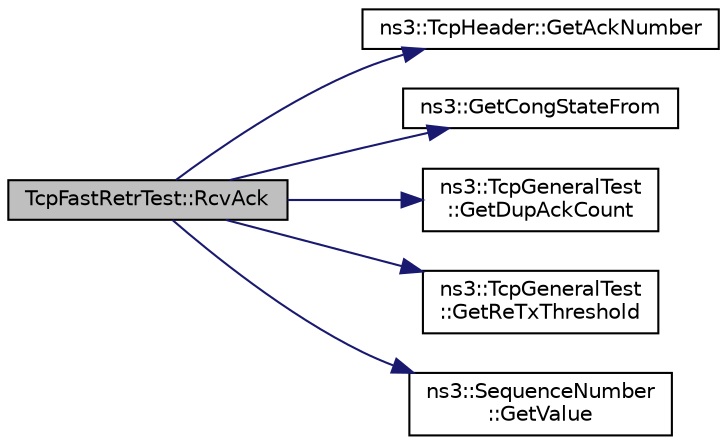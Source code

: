 digraph "TcpFastRetrTest::RcvAck"
{
 // LATEX_PDF_SIZE
  edge [fontname="Helvetica",fontsize="10",labelfontname="Helvetica",labelfontsize="10"];
  node [fontname="Helvetica",fontsize="10",shape=record];
  rankdir="LR";
  Node1 [label="TcpFastRetrTest::RcvAck",height=0.2,width=0.4,color="black", fillcolor="grey75", style="filled", fontcolor="black",tooltip="Received ack."];
  Node1 -> Node2 [color="midnightblue",fontsize="10",style="solid",fontname="Helvetica"];
  Node2 [label="ns3::TcpHeader::GetAckNumber",height=0.2,width=0.4,color="black", fillcolor="white", style="filled",URL="$classns3_1_1_tcp_header.html#adc8bd17b9053c53f67f3be71adbb2e54",tooltip="Get the ACK number."];
  Node1 -> Node3 [color="midnightblue",fontsize="10",style="solid",fontname="Helvetica"];
  Node3 [label="ns3::GetCongStateFrom",height=0.2,width=0.4,color="black", fillcolor="white", style="filled",URL="$group__tests.html#ga754ba534fba0aeb1e923326d7c49a7d3",tooltip="Convenience function to retrieve the ACK state from a TCB."];
  Node1 -> Node4 [color="midnightblue",fontsize="10",style="solid",fontname="Helvetica"];
  Node4 [label="ns3::TcpGeneralTest\l::GetDupAckCount",height=0.2,width=0.4,color="black", fillcolor="white", style="filled",URL="$classns3_1_1_tcp_general_test.html#a611c694a4584d9cb3bea28fb0eafa8de",tooltip="Get the number of dupack received."];
  Node1 -> Node5 [color="midnightblue",fontsize="10",style="solid",fontname="Helvetica"];
  Node5 [label="ns3::TcpGeneralTest\l::GetReTxThreshold",height=0.2,width=0.4,color="black", fillcolor="white", style="filled",URL="$classns3_1_1_tcp_general_test.html#a57c1da0bac0011d7984e90648a501633",tooltip="Get the retransmission threshold."];
  Node1 -> Node6 [color="midnightblue",fontsize="10",style="solid",fontname="Helvetica"];
  Node6 [label="ns3::SequenceNumber\l::GetValue",height=0.2,width=0.4,color="black", fillcolor="white", style="filled",URL="$classns3_1_1_sequence_number.html#ac16a0b2c43ad7e157edb610e858b309f",tooltip="Extracts the numeric value of the sequence number."];
}
